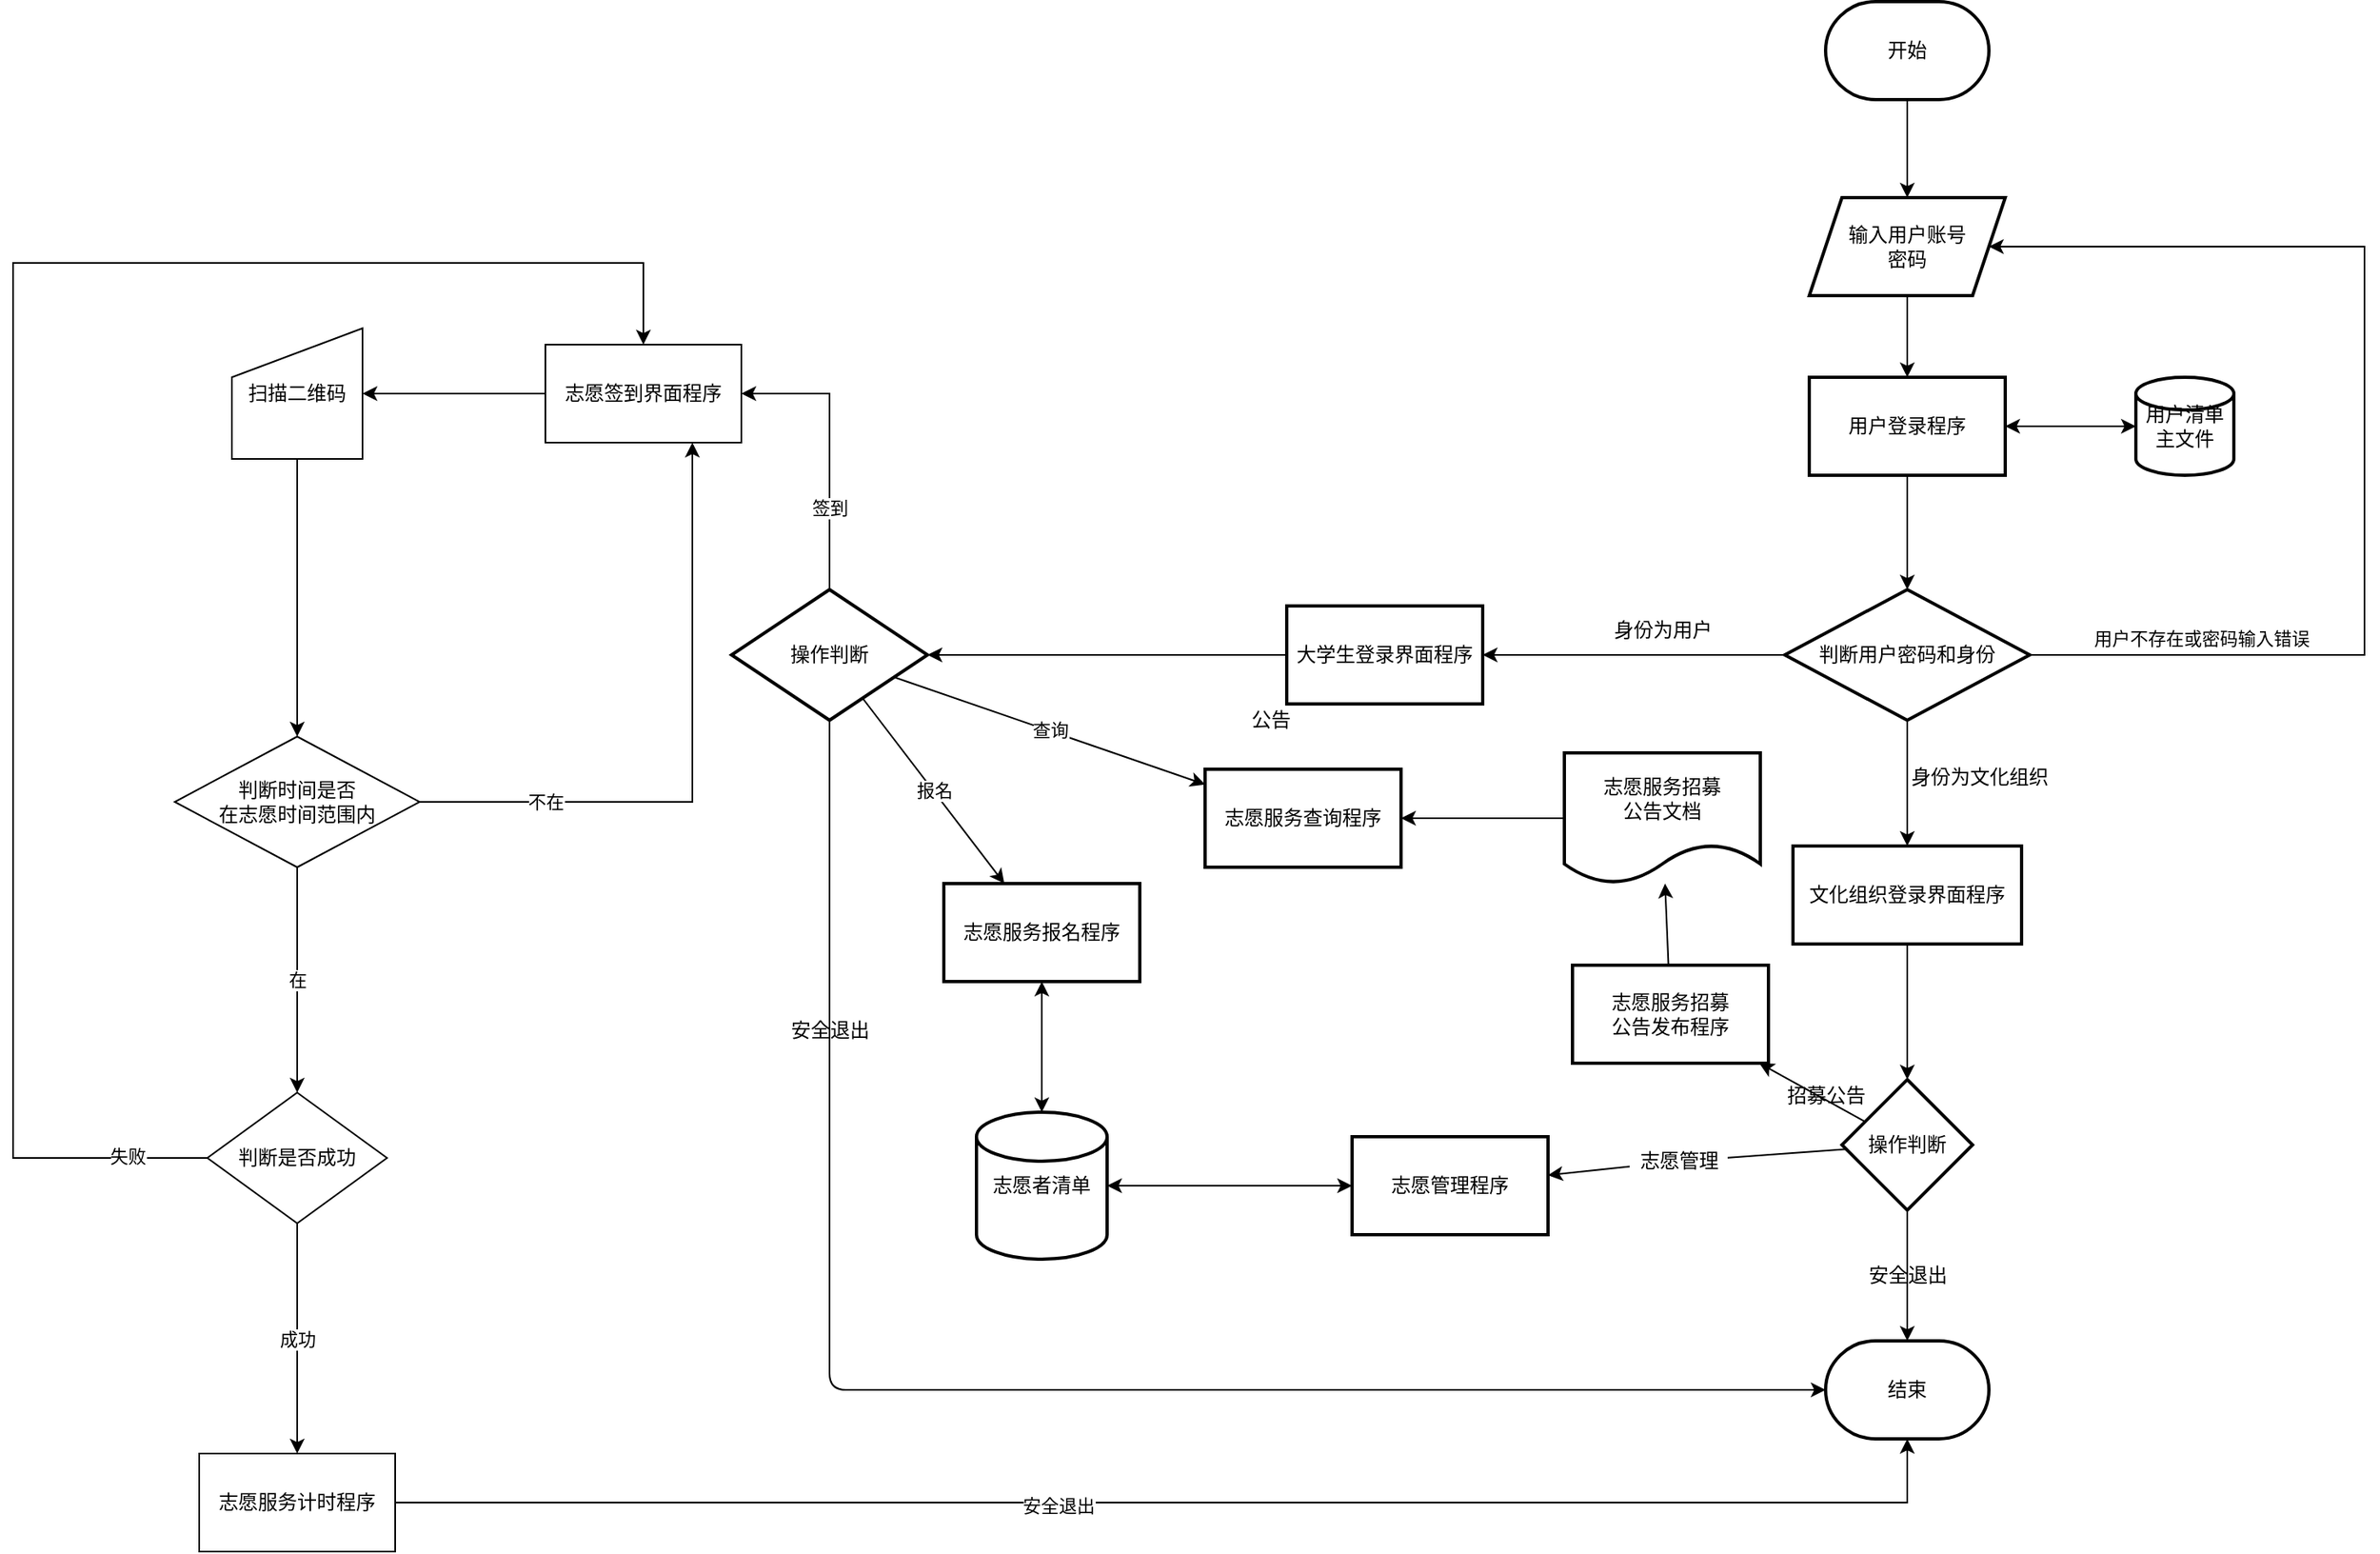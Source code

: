 <mxfile version="20.5.3" type="device"><diagram id="QtzInjxHLU12eXAC0rWV" name="第 1 页"><mxGraphModel dx="1562" dy="475" grid="1" gridSize="10" guides="1" tooltips="1" connect="1" arrows="1" fold="1" page="1" pageScale="1" pageWidth="827" pageHeight="1169" math="0" shadow="0"><root><mxCell id="0"/><mxCell id="1" parent="0"/><mxCell id="9" value="" style="edgeStyle=none;html=1;" parent="1" source="2" target="8" edge="1"><mxGeometry relative="1" as="geometry"/></mxCell><mxCell id="2" value="开始" style="strokeWidth=2;html=1;shape=mxgraph.flowchart.terminator;whiteSpace=wrap;" parent="1" vertex="1"><mxGeometry x="450" y="140" width="100" height="60" as="geometry"/></mxCell><mxCell id="13" value="" style="edgeStyle=none;html=1;" parent="1" source="8" target="12" edge="1"><mxGeometry relative="1" as="geometry"/></mxCell><mxCell id="8" value="输入用户账号&lt;br&gt;密码" style="shape=parallelogram;perimeter=parallelogramPerimeter;whiteSpace=wrap;html=1;fixedSize=1;strokeWidth=2;" parent="1" vertex="1"><mxGeometry x="440" y="260" width="120" height="60" as="geometry"/></mxCell><mxCell id="16" style="edgeStyle=none;html=1;exitX=1;exitY=0.5;exitDx=0;exitDy=0;" parent="1" source="12" target="14" edge="1"><mxGeometry relative="1" as="geometry"/></mxCell><mxCell id="18" value="" style="edgeStyle=none;html=1;" parent="1" source="12" target="17" edge="1"><mxGeometry relative="1" as="geometry"/></mxCell><mxCell id="12" value="用户登录程序" style="whiteSpace=wrap;html=1;strokeWidth=2;" parent="1" vertex="1"><mxGeometry x="440" y="370" width="120" height="60" as="geometry"/></mxCell><mxCell id="15" value="" style="edgeStyle=none;html=1;" parent="1" source="14" target="12" edge="1"><mxGeometry relative="1" as="geometry"/></mxCell><mxCell id="14" value="用户清单主文件" style="strokeWidth=2;html=1;shape=mxgraph.flowchart.database;whiteSpace=wrap;" parent="1" vertex="1"><mxGeometry x="640" y="370" width="60" height="60" as="geometry"/></mxCell><mxCell id="23" value="" style="edgeStyle=none;html=1;" parent="1" source="17" target="22" edge="1"><mxGeometry relative="1" as="geometry"/></mxCell><mxCell id="25" value="" style="edgeStyle=none;html=1;" parent="1" source="17" target="24" edge="1"><mxGeometry relative="1" as="geometry"/></mxCell><mxCell id="17" value="判断用户密码和身份" style="rhombus;whiteSpace=wrap;html=1;strokeWidth=2;" parent="1" vertex="1"><mxGeometry x="425" y="500" width="150" height="80" as="geometry"/></mxCell><mxCell id="19" value="结束" style="strokeWidth=2;html=1;shape=mxgraph.flowchart.terminator;whiteSpace=wrap;" parent="1" vertex="1"><mxGeometry x="450" y="960" width="100" height="60" as="geometry"/></mxCell><mxCell id="27" value="" style="edgeStyle=none;html=1;" parent="1" source="22" target="26" edge="1"><mxGeometry relative="1" as="geometry"/></mxCell><mxCell id="22" value="大学生登录界面程序" style="whiteSpace=wrap;html=1;strokeWidth=2;" parent="1" vertex="1"><mxGeometry x="120" y="510" width="120" height="60" as="geometry"/></mxCell><mxCell id="37" value="" style="edgeStyle=none;html=1;" parent="1" source="24" target="36" edge="1"><mxGeometry relative="1" as="geometry"/></mxCell><mxCell id="24" value="文化组织登录界面程序" style="whiteSpace=wrap;html=1;strokeWidth=2;" parent="1" vertex="1"><mxGeometry x="430" y="657" width="140" height="60" as="geometry"/></mxCell><mxCell id="35" value="查询" style="edgeStyle=none;html=1;" parent="1" source="26" target="34" edge="1"><mxGeometry relative="1" as="geometry"/></mxCell><mxCell id="54" value="报名" style="edgeStyle=none;html=1;" parent="1" source="26" target="53" edge="1"><mxGeometry relative="1" as="geometry"/></mxCell><mxCell id="57" style="edgeStyle=none;html=1;exitX=0.5;exitY=1;exitDx=0;exitDy=0;" parent="1" source="26" target="19" edge="1"><mxGeometry relative="1" as="geometry"><mxPoint x="250" y="940" as="targetPoint"/><Array as="points"><mxPoint x="-160" y="930"/><mxPoint x="-160" y="990"/></Array></mxGeometry></mxCell><mxCell id="NZvL3vbqVw1lVClLTd5I-107" value="签到" style="edgeStyle=orthogonalEdgeStyle;rounded=0;orthogonalLoop=1;jettySize=auto;html=1;entryX=1;entryY=0.5;entryDx=0;entryDy=0;" parent="1" source="26" target="NZvL3vbqVw1lVClLTd5I-68" edge="1"><mxGeometry x="-0.412" relative="1" as="geometry"><mxPoint y="1" as="offset"/></mxGeometry></mxCell><mxCell id="26" value="操作判断" style="rhombus;whiteSpace=wrap;html=1;strokeWidth=2;" parent="1" vertex="1"><mxGeometry x="-220" y="500" width="120" height="80" as="geometry"/></mxCell><mxCell id="29" value="身份为用户" style="text;html=1;align=center;verticalAlign=middle;resizable=0;points=[];autosize=1;strokeColor=none;fillColor=none;" parent="1" vertex="1"><mxGeometry x="310" y="510" width="80" height="30" as="geometry"/></mxCell><mxCell id="30" value="身份为文化组织" style="text;html=1;align=center;verticalAlign=middle;resizable=0;points=[];autosize=1;strokeColor=none;fillColor=none;" parent="1" vertex="1"><mxGeometry x="489" y="600" width="110" height="30" as="geometry"/></mxCell><mxCell id="31" value="公告" style="text;html=1;align=center;verticalAlign=middle;resizable=0;points=[];autosize=1;strokeColor=none;fillColor=none;" parent="1" vertex="1"><mxGeometry x="90" y="570" width="40" height="20" as="geometry"/></mxCell><mxCell id="34" value="志愿服务查询程序" style="whiteSpace=wrap;html=1;strokeWidth=2;" parent="1" vertex="1"><mxGeometry x="70" y="610" width="120" height="60" as="geometry"/></mxCell><mxCell id="39" value="" style="edgeStyle=none;html=1;" parent="1" source="36" target="38" edge="1"><mxGeometry relative="1" as="geometry"/></mxCell><mxCell id="47" value="" style="edgeStyle=none;html=1;startArrow=none;" parent="1" source="48" target="46" edge="1"><mxGeometry relative="1" as="geometry"/></mxCell><mxCell id="59" style="edgeStyle=none;html=1;exitX=0.5;exitY=1;exitDx=0;exitDy=0;entryX=0.5;entryY=0;entryDx=0;entryDy=0;entryPerimeter=0;" parent="1" source="36" target="19" edge="1"><mxGeometry relative="1" as="geometry"><mxPoint x="690" y="930" as="targetPoint"/><Array as="points"><mxPoint x="500" y="930"/></Array></mxGeometry></mxCell><mxCell id="36" value="操作判断" style="rhombus;whiteSpace=wrap;html=1;strokeWidth=2;" parent="1" vertex="1"><mxGeometry x="460" y="800" width="80" height="80" as="geometry"/></mxCell><mxCell id="44" value="" style="edgeStyle=none;html=1;" parent="1" source="38" target="43" edge="1"><mxGeometry relative="1" as="geometry"/></mxCell><mxCell id="38" value="志愿服务招募&lt;br&gt;公告发布程序" style="whiteSpace=wrap;html=1;strokeWidth=2;" parent="1" vertex="1"><mxGeometry x="295" y="730" width="120" height="60" as="geometry"/></mxCell><mxCell id="40" value="招募公告" style="text;html=1;align=center;verticalAlign=middle;resizable=0;points=[];autosize=1;strokeColor=none;fillColor=none;" parent="1" vertex="1"><mxGeometry x="415" y="795" width="70" height="30" as="geometry"/></mxCell><mxCell id="45" value="" style="edgeStyle=none;html=1;" parent="1" source="43" target="34" edge="1"><mxGeometry relative="1" as="geometry"/></mxCell><mxCell id="43" value="志愿服务招募&lt;br&gt;公告文档" style="shape=document;whiteSpace=wrap;html=1;boundedLbl=1;strokeWidth=2;" parent="1" vertex="1"><mxGeometry x="290" y="600" width="120" height="80" as="geometry"/></mxCell><mxCell id="52" style="edgeStyle=none;html=1;" parent="1" source="46" target="50" edge="1"><mxGeometry relative="1" as="geometry"/></mxCell><mxCell id="46" value="志愿管理程序" style="whiteSpace=wrap;html=1;strokeWidth=2;" parent="1" vertex="1"><mxGeometry x="160" y="835" width="120" height="60" as="geometry"/></mxCell><mxCell id="51" value="" style="edgeStyle=none;html=1;" parent="1" source="50" target="46" edge="1"><mxGeometry relative="1" as="geometry"/></mxCell><mxCell id="50" value="志愿者清单" style="strokeWidth=2;html=1;shape=mxgraph.flowchart.database;whiteSpace=wrap;" parent="1" vertex="1"><mxGeometry x="-70" y="820" width="80" height="90" as="geometry"/></mxCell><mxCell id="53" value="志愿服务报名程序" style="whiteSpace=wrap;html=1;strokeWidth=2;" parent="1" vertex="1"><mxGeometry x="-90" y="680" width="120" height="60" as="geometry"/></mxCell><mxCell id="58" value="安全退出" style="text;html=1;align=center;verticalAlign=middle;resizable=0;points=[];autosize=1;strokeColor=none;fillColor=none;rotation=0;" parent="1" vertex="1"><mxGeometry x="-190" y="760" width="60" height="20" as="geometry"/></mxCell><mxCell id="60" value="安全退出" style="text;html=1;align=center;verticalAlign=middle;resizable=0;points=[];autosize=1;strokeColor=none;fillColor=none;" parent="1" vertex="1"><mxGeometry x="470" y="910" width="60" height="20" as="geometry"/></mxCell><mxCell id="NZvL3vbqVw1lVClLTd5I-64" value="用户不存在或密码输入错误" style="endArrow=classic;html=1;rounded=0;exitX=1;exitY=0.5;exitDx=0;exitDy=0;entryX=1;entryY=0.5;entryDx=0;entryDy=0;" parent="1" source="17" target="8" edge="1"><mxGeometry x="-0.693" y="10" relative="1" as="geometry"><mxPoint x="620" y="540" as="sourcePoint"/><mxPoint x="720" y="540" as="targetPoint"/><Array as="points"><mxPoint x="780" y="540"/><mxPoint x="780" y="290"/></Array><mxPoint as="offset"/></mxGeometry></mxCell><mxCell id="NZvL3vbqVw1lVClLTd5I-66" value="" style="endArrow=classic;startArrow=classic;html=1;rounded=0;exitX=0.5;exitY=1;exitDx=0;exitDy=0;entryX=0.5;entryY=0;entryDx=0;entryDy=0;entryPerimeter=0;" parent="1" source="53" target="50" edge="1"><mxGeometry width="50" height="50" relative="1" as="geometry"><mxPoint x="370" y="860" as="sourcePoint"/><mxPoint x="420" y="810" as="targetPoint"/></mxGeometry></mxCell><mxCell id="48" value="志愿管理" style="text;html=1;align=center;verticalAlign=middle;resizable=0;points=[];autosize=1;strokeColor=none;fillColor=none;" parent="1" vertex="1"><mxGeometry x="330" y="840" width="60" height="20" as="geometry"/></mxCell><mxCell id="NZvL3vbqVw1lVClLTd5I-67" value="" style="edgeStyle=none;html=1;endArrow=none;" parent="1" source="36" target="48" edge="1"><mxGeometry relative="1" as="geometry"><mxPoint x="463.279" y="843.279" as="sourcePoint"/><mxPoint x="280" y="859.643" as="targetPoint"/></mxGeometry></mxCell><mxCell id="NZvL3vbqVw1lVClLTd5I-68" value="志愿签到界面程序" style="rounded=0;whiteSpace=wrap;html=1;" parent="1" vertex="1"><mxGeometry x="-334" y="350" width="120" height="60" as="geometry"/></mxCell><mxCell id="fLQzcOEGatqoTev2E1XP-60" style="edgeStyle=orthogonalEdgeStyle;rounded=0;orthogonalLoop=1;jettySize=auto;html=1;" parent="1" source="NZvL3vbqVw1lVClLTd5I-72" target="NZvL3vbqVw1lVClLTd5I-88" edge="1"><mxGeometry relative="1" as="geometry"/></mxCell><mxCell id="NZvL3vbqVw1lVClLTd5I-72" value="扫描二维码" style="shape=manualInput;whiteSpace=wrap;html=1;" parent="1" vertex="1"><mxGeometry x="-526" y="340" width="80" height="80" as="geometry"/></mxCell><mxCell id="NZvL3vbqVw1lVClLTd5I-81" value="" style="endArrow=classic;html=1;rounded=0;exitX=0;exitY=0.5;exitDx=0;exitDy=0;entryX=1;entryY=0.5;entryDx=0;entryDy=0;" parent="1" source="NZvL3vbqVw1lVClLTd5I-68" target="NZvL3vbqVw1lVClLTd5I-72" edge="1"><mxGeometry width="50" height="50" relative="1" as="geometry"><mxPoint x="-220" y="410" as="sourcePoint"/><mxPoint x="-304" y="530" as="targetPoint"/></mxGeometry></mxCell><mxCell id="fLQzcOEGatqoTev2E1XP-61" style="edgeStyle=orthogonalEdgeStyle;rounded=0;orthogonalLoop=1;jettySize=auto;html=1;entryX=0.5;entryY=0;entryDx=0;entryDy=0;" parent="1" source="NZvL3vbqVw1lVClLTd5I-85" target="NZvL3vbqVw1lVClLTd5I-68" edge="1"><mxGeometry relative="1" as="geometry"><Array as="points"><mxPoint x="-660" y="848"/><mxPoint x="-660" y="300"/><mxPoint x="-274" y="300"/></Array></mxGeometry></mxCell><mxCell id="fLQzcOEGatqoTev2E1XP-62" value="失败" style="edgeLabel;html=1;align=center;verticalAlign=middle;resizable=0;points=[];" parent="fLQzcOEGatqoTev2E1XP-61" vertex="1" connectable="0"><mxGeometry x="-0.911" y="-1" relative="1" as="geometry"><mxPoint as="offset"/></mxGeometry></mxCell><mxCell id="NZvL3vbqVw1lVClLTd5I-85" value="判断是否成功" style="rhombus;whiteSpace=wrap;html=1;" parent="1" vertex="1"><mxGeometry x="-541" y="808" width="110" height="80" as="geometry"/></mxCell><mxCell id="NZvL3vbqVw1lVClLTd5I-112" style="edgeStyle=orthogonalEdgeStyle;rounded=0;orthogonalLoop=1;jettySize=auto;html=1;entryX=0.5;entryY=1;entryDx=0;entryDy=0;entryPerimeter=0;" parent="1" source="NZvL3vbqVw1lVClLTd5I-86" target="19" edge="1"><mxGeometry relative="1" as="geometry"/></mxCell><mxCell id="NZvL3vbqVw1lVClLTd5I-115" value="安全退出" style="edgeLabel;html=1;align=center;verticalAlign=middle;resizable=0;points=[];" parent="NZvL3vbqVw1lVClLTd5I-112" vertex="1" connectable="0"><mxGeometry x="-0.162" y="-2" relative="1" as="geometry"><mxPoint x="1" as="offset"/></mxGeometry></mxCell><mxCell id="NZvL3vbqVw1lVClLTd5I-86" value="志愿服务计时程序" style="rounded=0;whiteSpace=wrap;html=1;" parent="1" vertex="1"><mxGeometry x="-546" y="1029" width="120" height="60" as="geometry"/></mxCell><mxCell id="NZvL3vbqVw1lVClLTd5I-87" value="成功" style="endArrow=classic;html=1;rounded=0;exitX=0.5;exitY=1;exitDx=0;exitDy=0;" parent="1" source="NZvL3vbqVw1lVClLTd5I-85" target="NZvL3vbqVw1lVClLTd5I-86" edge="1"><mxGeometry width="50" height="50" relative="1" as="geometry"><mxPoint x="-221" y="875" as="sourcePoint"/><mxPoint x="-171" y="825" as="targetPoint"/></mxGeometry></mxCell><mxCell id="NZvL3vbqVw1lVClLTd5I-106" style="edgeStyle=orthogonalEdgeStyle;rounded=0;orthogonalLoop=1;jettySize=auto;html=1;entryX=0.75;entryY=1;entryDx=0;entryDy=0;" parent="1" source="NZvL3vbqVw1lVClLTd5I-88" target="NZvL3vbqVw1lVClLTd5I-68" edge="1"><mxGeometry relative="1" as="geometry"/></mxCell><mxCell id="NZvL3vbqVw1lVClLTd5I-110" value="不在" style="edgeLabel;html=1;align=center;verticalAlign=middle;resizable=0;points=[];" parent="NZvL3vbqVw1lVClLTd5I-106" vertex="1" connectable="0"><mxGeometry x="-0.153" y="5" relative="1" as="geometry"><mxPoint x="-87" y="5" as="offset"/></mxGeometry></mxCell><mxCell id="NZvL3vbqVw1lVClLTd5I-88" value="判断时间是否&lt;br&gt;在志愿时间范围内" style="rhombus;whiteSpace=wrap;html=1;" parent="1" vertex="1"><mxGeometry x="-561" y="590" width="150" height="80" as="geometry"/></mxCell><mxCell id="NZvL3vbqVw1lVClLTd5I-91" value="在" style="endArrow=classic;html=1;rounded=0;exitX=0.5;exitY=1;exitDx=0;exitDy=0;entryX=0.5;entryY=0;entryDx=0;entryDy=0;" parent="1" source="NZvL3vbqVw1lVClLTd5I-88" target="NZvL3vbqVw1lVClLTd5I-85" edge="1"><mxGeometry width="50" height="50" relative="1" as="geometry"><mxPoint x="-226" y="830" as="sourcePoint"/><mxPoint x="-176" y="780" as="targetPoint"/></mxGeometry></mxCell></root></mxGraphModel></diagram></mxfile>